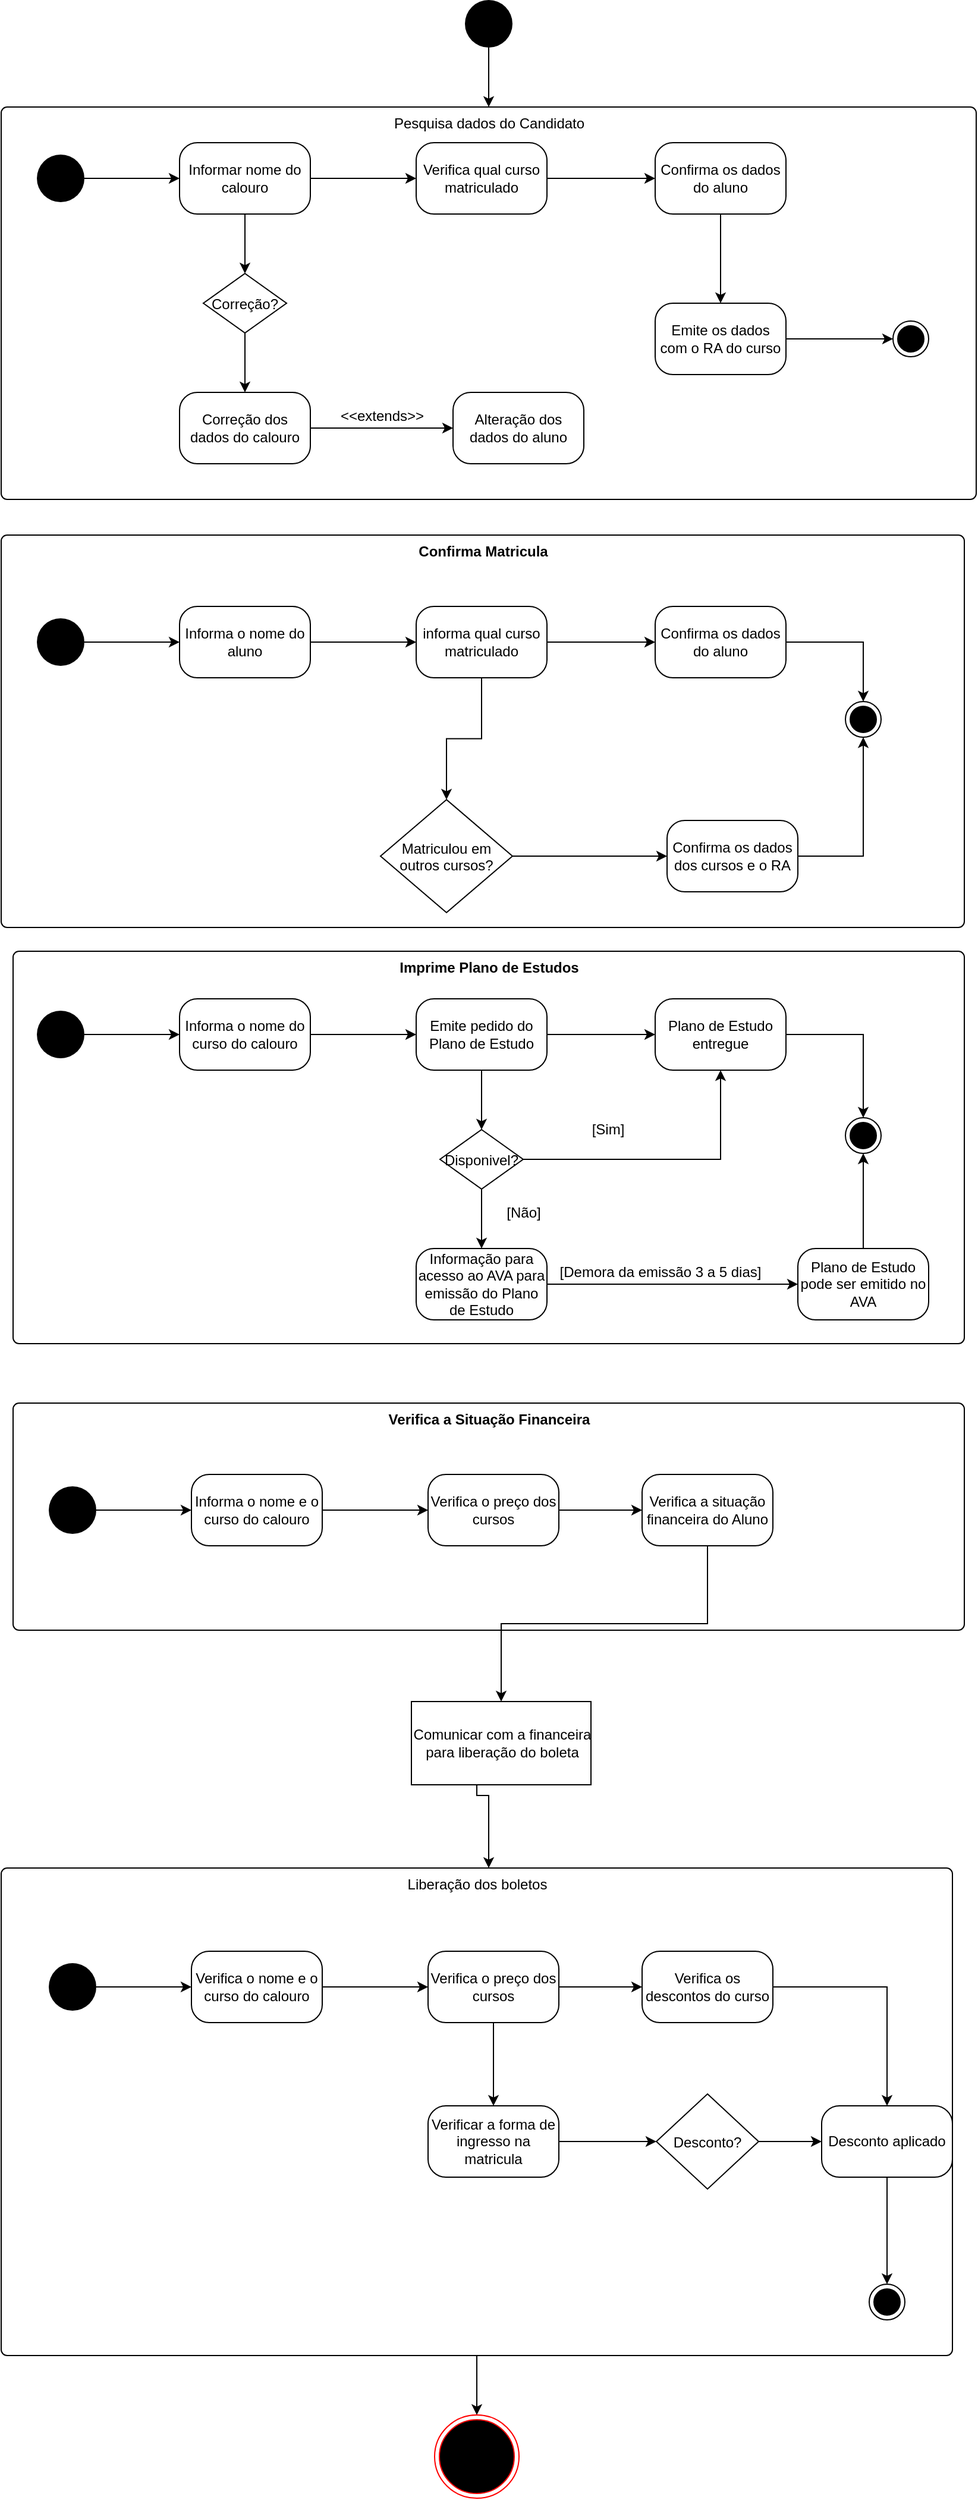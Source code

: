 <mxfile version="13.10.3" type="github"><diagram id="J8qkS4Pi14yt7DTGiGqa" name="Página-1"><mxGraphModel dx="2408" dy="2204" grid="1" gridSize="10" guides="1" tooltips="1" connect="1" arrows="1" fold="1" page="1" pageScale="1" pageWidth="827" pageHeight="1169" math="0" shadow="0"><root><mxCell id="0"/><mxCell id="1" parent="0"/><mxCell id="2c9qPF1bjNW7A1gYTIxu-21" value="Pesquisa dados do Candidato" style="html=1;align=center;verticalAlign=top;rounded=1;absoluteArcSize=1;arcSize=10;dashed=0;" vertex="1" parent="1"><mxGeometry x="414" y="-251" width="820" height="330" as="geometry"/></mxCell><mxCell id="2c9qPF1bjNW7A1gYTIxu-2" style="edgeStyle=orthogonalEdgeStyle;rounded=0;orthogonalLoop=1;jettySize=auto;html=1;exitX=1;exitY=0.5;exitDx=0;exitDy=0;entryX=0;entryY=0.5;entryDx=0;entryDy=0;" edge="1" parent="1" source="2c9qPF1bjNW7A1gYTIxu-1" target="2c9qPF1bjNW7A1gYTIxu-4"><mxGeometry relative="1" as="geometry"><mxPoint x="614" y="-191" as="targetPoint"/></mxGeometry></mxCell><mxCell id="2c9qPF1bjNW7A1gYTIxu-1" value="" style="ellipse;fillColor=#000000;strokeColor=none;" vertex="1" parent="1"><mxGeometry x="444" y="-211" width="40" height="40" as="geometry"/></mxCell><mxCell id="2c9qPF1bjNW7A1gYTIxu-7" style="edgeStyle=orthogonalEdgeStyle;rounded=0;orthogonalLoop=1;jettySize=auto;html=1;exitX=0.5;exitY=1;exitDx=0;exitDy=0;" edge="1" parent="1" source="2c9qPF1bjNW7A1gYTIxu-4" target="2c9qPF1bjNW7A1gYTIxu-5"><mxGeometry relative="1" as="geometry"/></mxCell><mxCell id="2c9qPF1bjNW7A1gYTIxu-12" style="edgeStyle=orthogonalEdgeStyle;rounded=0;orthogonalLoop=1;jettySize=auto;html=1;exitX=1;exitY=0.5;exitDx=0;exitDy=0;entryX=0;entryY=0.5;entryDx=0;entryDy=0;" edge="1" parent="1" source="2c9qPF1bjNW7A1gYTIxu-4" target="2c9qPF1bjNW7A1gYTIxu-10"><mxGeometry relative="1" as="geometry"/></mxCell><mxCell id="2c9qPF1bjNW7A1gYTIxu-4" value="Informar nome do calouro" style="rounded=1;whiteSpace=wrap;html=1;arcSize=25;" vertex="1" parent="1"><mxGeometry x="564" y="-221" width="110" height="60" as="geometry"/></mxCell><mxCell id="2c9qPF1bjNW7A1gYTIxu-8" style="edgeStyle=orthogonalEdgeStyle;rounded=0;orthogonalLoop=1;jettySize=auto;html=1;exitX=0.5;exitY=1;exitDx=0;exitDy=0;entryX=0.5;entryY=0;entryDx=0;entryDy=0;" edge="1" parent="1" source="2c9qPF1bjNW7A1gYTIxu-5" target="2c9qPF1bjNW7A1gYTIxu-6"><mxGeometry relative="1" as="geometry"><mxPoint x="619" y="-1" as="targetPoint"/></mxGeometry></mxCell><mxCell id="2c9qPF1bjNW7A1gYTIxu-5" value="Correção?" style="rhombus;" vertex="1" parent="1"><mxGeometry x="584" y="-111" width="70" height="50" as="geometry"/></mxCell><mxCell id="2c9qPF1bjNW7A1gYTIxu-73" value="" style="edgeStyle=orthogonalEdgeStyle;rounded=0;orthogonalLoop=1;jettySize=auto;html=1;" edge="1" parent="1" source="2c9qPF1bjNW7A1gYTIxu-6" target="2c9qPF1bjNW7A1gYTIxu-72"><mxGeometry relative="1" as="geometry"/></mxCell><mxCell id="2c9qPF1bjNW7A1gYTIxu-6" value="Correção dos dados do calouro" style="rounded=1;whiteSpace=wrap;html=1;arcSize=25;" vertex="1" parent="1"><mxGeometry x="564" y="-11" width="110" height="60" as="geometry"/></mxCell><mxCell id="2c9qPF1bjNW7A1gYTIxu-13" style="edgeStyle=orthogonalEdgeStyle;rounded=0;orthogonalLoop=1;jettySize=auto;html=1;exitX=1;exitY=0.5;exitDx=0;exitDy=0;entryX=0;entryY=0.5;entryDx=0;entryDy=0;" edge="1" parent="1" source="2c9qPF1bjNW7A1gYTIxu-10" target="2c9qPF1bjNW7A1gYTIxu-11"><mxGeometry relative="1" as="geometry"/></mxCell><mxCell id="2c9qPF1bjNW7A1gYTIxu-10" value="Verifica qual curso matriculado" style="rounded=1;whiteSpace=wrap;html=1;arcSize=25;" vertex="1" parent="1"><mxGeometry x="763" y="-221" width="110" height="60" as="geometry"/></mxCell><mxCell id="2c9qPF1bjNW7A1gYTIxu-16" style="edgeStyle=orthogonalEdgeStyle;rounded=0;orthogonalLoop=1;jettySize=auto;html=1;exitX=0.5;exitY=1;exitDx=0;exitDy=0;entryX=0.5;entryY=0;entryDx=0;entryDy=0;" edge="1" parent="1" source="2c9qPF1bjNW7A1gYTIxu-11" target="2c9qPF1bjNW7A1gYTIxu-14"><mxGeometry relative="1" as="geometry"/></mxCell><mxCell id="2c9qPF1bjNW7A1gYTIxu-11" value="Confirma os dados do aluno" style="rounded=1;whiteSpace=wrap;html=1;arcSize=25;" vertex="1" parent="1"><mxGeometry x="964" y="-221" width="110" height="60" as="geometry"/></mxCell><mxCell id="2c9qPF1bjNW7A1gYTIxu-66" value="" style="edgeStyle=orthogonalEdgeStyle;rounded=0;orthogonalLoop=1;jettySize=auto;html=1;" edge="1" parent="1" source="2c9qPF1bjNW7A1gYTIxu-14" target="2c9qPF1bjNW7A1gYTIxu-64"><mxGeometry relative="1" as="geometry"/></mxCell><mxCell id="2c9qPF1bjNW7A1gYTIxu-14" value="Emite os dados com o RA do curso" style="rounded=1;whiteSpace=wrap;html=1;arcSize=25;" vertex="1" parent="1"><mxGeometry x="964" y="-86" width="110" height="60" as="geometry"/></mxCell><mxCell id="2c9qPF1bjNW7A1gYTIxu-20" style="edgeStyle=orthogonalEdgeStyle;rounded=0;orthogonalLoop=1;jettySize=auto;html=1;entryX=0.5;entryY=0;entryDx=0;entryDy=0;" edge="1" parent="1" source="2c9qPF1bjNW7A1gYTIxu-19" target="2c9qPF1bjNW7A1gYTIxu-21"><mxGeometry relative="1" as="geometry"><mxPoint x="913.68" y="-271" as="targetPoint"/></mxGeometry></mxCell><mxCell id="2c9qPF1bjNW7A1gYTIxu-19" value="" style="ellipse;fillColor=#000000;strokeColor=none;" vertex="1" parent="1"><mxGeometry x="804" y="-341" width="40" height="40" as="geometry"/></mxCell><mxCell id="2c9qPF1bjNW7A1gYTIxu-22" value="&lt;b&gt;Imprime Plano de Estudos&lt;/b&gt;" style="html=1;align=center;verticalAlign=top;rounded=1;absoluteArcSize=1;arcSize=10;dashed=0;" vertex="1" parent="1"><mxGeometry x="424" y="459" width="800" height="330" as="geometry"/></mxCell><mxCell id="2c9qPF1bjNW7A1gYTIxu-33" value="" style="edgeStyle=orthogonalEdgeStyle;rounded=0;orthogonalLoop=1;jettySize=auto;html=1;" edge="1" parent="1" source="2c9qPF1bjNW7A1gYTIxu-28" target="2c9qPF1bjNW7A1gYTIxu-29"><mxGeometry relative="1" as="geometry"/></mxCell><mxCell id="2c9qPF1bjNW7A1gYTIxu-28" value="" style="ellipse;fillColor=#000000;strokeColor=none;" vertex="1" parent="1"><mxGeometry x="444" y="509" width="40" height="40" as="geometry"/></mxCell><mxCell id="2c9qPF1bjNW7A1gYTIxu-34" style="edgeStyle=orthogonalEdgeStyle;rounded=0;orthogonalLoop=1;jettySize=auto;html=1;exitX=1;exitY=0.5;exitDx=0;exitDy=0;" edge="1" parent="1" source="2c9qPF1bjNW7A1gYTIxu-29" target="2c9qPF1bjNW7A1gYTIxu-30"><mxGeometry relative="1" as="geometry"/></mxCell><mxCell id="2c9qPF1bjNW7A1gYTIxu-29" value="Informa o nome do curso do calouro" style="rounded=1;whiteSpace=wrap;html=1;arcSize=25;" vertex="1" parent="1"><mxGeometry x="564" y="499" width="110" height="60" as="geometry"/></mxCell><mxCell id="2c9qPF1bjNW7A1gYTIxu-35" style="edgeStyle=orthogonalEdgeStyle;rounded=0;orthogonalLoop=1;jettySize=auto;html=1;exitX=1;exitY=0.5;exitDx=0;exitDy=0;" edge="1" parent="1" source="2c9qPF1bjNW7A1gYTIxu-30" target="2c9qPF1bjNW7A1gYTIxu-31"><mxGeometry relative="1" as="geometry"/></mxCell><mxCell id="2c9qPF1bjNW7A1gYTIxu-38" value="" style="edgeStyle=orthogonalEdgeStyle;rounded=0;orthogonalLoop=1;jettySize=auto;html=1;" edge="1" parent="1" source="2c9qPF1bjNW7A1gYTIxu-30" target="2c9qPF1bjNW7A1gYTIxu-36"><mxGeometry relative="1" as="geometry"/></mxCell><mxCell id="2c9qPF1bjNW7A1gYTIxu-30" value="Emite pedido do Plano de Estudo" style="rounded=1;whiteSpace=wrap;html=1;arcSize=25;" vertex="1" parent="1"><mxGeometry x="763" y="499" width="110" height="60" as="geometry"/></mxCell><mxCell id="2c9qPF1bjNW7A1gYTIxu-70" style="edgeStyle=orthogonalEdgeStyle;rounded=0;orthogonalLoop=1;jettySize=auto;html=1;exitX=1;exitY=0.5;exitDx=0;exitDy=0;entryX=0.5;entryY=0;entryDx=0;entryDy=0;" edge="1" parent="1" source="2c9qPF1bjNW7A1gYTIxu-31" target="2c9qPF1bjNW7A1gYTIxu-62"><mxGeometry relative="1" as="geometry"/></mxCell><mxCell id="2c9qPF1bjNW7A1gYTIxu-31" value="Plano de Estudo entregue" style="rounded=1;whiteSpace=wrap;html=1;arcSize=25;" vertex="1" parent="1"><mxGeometry x="964" y="499" width="110" height="60" as="geometry"/></mxCell><mxCell id="2c9qPF1bjNW7A1gYTIxu-39" value="" style="edgeStyle=orthogonalEdgeStyle;rounded=0;orthogonalLoop=1;jettySize=auto;html=1;" edge="1" parent="1" source="2c9qPF1bjNW7A1gYTIxu-36" target="2c9qPF1bjNW7A1gYTIxu-37"><mxGeometry relative="1" as="geometry"/></mxCell><mxCell id="2c9qPF1bjNW7A1gYTIxu-41" style="edgeStyle=orthogonalEdgeStyle;rounded=0;orthogonalLoop=1;jettySize=auto;html=1;" edge="1" parent="1" source="2c9qPF1bjNW7A1gYTIxu-36" target="2c9qPF1bjNW7A1gYTIxu-31"><mxGeometry relative="1" as="geometry"/></mxCell><mxCell id="2c9qPF1bjNW7A1gYTIxu-36" value="Disponivel?" style="rhombus;" vertex="1" parent="1"><mxGeometry x="783" y="609" width="70" height="50" as="geometry"/></mxCell><mxCell id="2c9qPF1bjNW7A1gYTIxu-47" style="edgeStyle=orthogonalEdgeStyle;rounded=0;orthogonalLoop=1;jettySize=auto;html=1;exitX=1;exitY=0.5;exitDx=0;exitDy=0;entryX=0;entryY=0.5;entryDx=0;entryDy=0;" edge="1" parent="1" source="2c9qPF1bjNW7A1gYTIxu-37" target="2c9qPF1bjNW7A1gYTIxu-43"><mxGeometry relative="1" as="geometry"/></mxCell><mxCell id="2c9qPF1bjNW7A1gYTIxu-37" value="Informação para acesso ao AVA para emissão do Plano de Estudo" style="rounded=1;whiteSpace=wrap;html=1;arcSize=25;" vertex="1" parent="1"><mxGeometry x="763" y="709" width="110" height="60" as="geometry"/></mxCell><mxCell id="2c9qPF1bjNW7A1gYTIxu-40" value="[Não]" style="text;html=1;align=center;verticalAlign=middle;resizable=0;points=[];autosize=1;" vertex="1" parent="1"><mxGeometry x="833" y="669" width="40" height="20" as="geometry"/></mxCell><mxCell id="2c9qPF1bjNW7A1gYTIxu-42" value="[Sim]" style="text;html=1;align=center;verticalAlign=middle;resizable=0;points=[];autosize=1;" vertex="1" parent="1"><mxGeometry x="904" y="599" width="40" height="20" as="geometry"/></mxCell><mxCell id="2c9qPF1bjNW7A1gYTIxu-71" style="edgeStyle=orthogonalEdgeStyle;rounded=0;orthogonalLoop=1;jettySize=auto;html=1;exitX=0.5;exitY=0;exitDx=0;exitDy=0;entryX=0.5;entryY=1;entryDx=0;entryDy=0;" edge="1" parent="1" source="2c9qPF1bjNW7A1gYTIxu-43" target="2c9qPF1bjNW7A1gYTIxu-62"><mxGeometry relative="1" as="geometry"/></mxCell><mxCell id="2c9qPF1bjNW7A1gYTIxu-43" value="Plano de Estudo pode ser emitido no AVA" style="rounded=1;whiteSpace=wrap;html=1;arcSize=25;" vertex="1" parent="1"><mxGeometry x="1084" y="709" width="110" height="60" as="geometry"/></mxCell><mxCell id="2c9qPF1bjNW7A1gYTIxu-45" value="[Demora da emissão 3 a 5 dias]" style="text;html=1;align=center;verticalAlign=middle;resizable=0;points=[];autosize=1;" vertex="1" parent="1"><mxGeometry x="873" y="719" width="190" height="20" as="geometry"/></mxCell><mxCell id="2c9qPF1bjNW7A1gYTIxu-48" value="&lt;b&gt;Confirma Matricula&lt;/b&gt;" style="html=1;align=center;verticalAlign=top;rounded=1;absoluteArcSize=1;arcSize=10;dashed=0;" vertex="1" parent="1"><mxGeometry x="414" y="109" width="810" height="330" as="geometry"/></mxCell><mxCell id="2c9qPF1bjNW7A1gYTIxu-53" style="edgeStyle=orthogonalEdgeStyle;rounded=0;orthogonalLoop=1;jettySize=auto;html=1;entryX=0;entryY=0.5;entryDx=0;entryDy=0;" edge="1" parent="1" source="2c9qPF1bjNW7A1gYTIxu-49" target="2c9qPF1bjNW7A1gYTIxu-50"><mxGeometry relative="1" as="geometry"/></mxCell><mxCell id="2c9qPF1bjNW7A1gYTIxu-49" value="" style="ellipse;fillColor=#000000;strokeColor=none;" vertex="1" parent="1"><mxGeometry x="444" y="179" width="40" height="40" as="geometry"/></mxCell><mxCell id="2c9qPF1bjNW7A1gYTIxu-54" style="edgeStyle=orthogonalEdgeStyle;rounded=0;orthogonalLoop=1;jettySize=auto;html=1;" edge="1" parent="1" source="2c9qPF1bjNW7A1gYTIxu-50" target="2c9qPF1bjNW7A1gYTIxu-51"><mxGeometry relative="1" as="geometry"/></mxCell><mxCell id="2c9qPF1bjNW7A1gYTIxu-50" value="Informa o nome do aluno" style="rounded=1;whiteSpace=wrap;html=1;arcSize=25;" vertex="1" parent="1"><mxGeometry x="564" y="169" width="110" height="60" as="geometry"/></mxCell><mxCell id="2c9qPF1bjNW7A1gYTIxu-55" style="edgeStyle=orthogonalEdgeStyle;rounded=0;orthogonalLoop=1;jettySize=auto;html=1;" edge="1" parent="1" source="2c9qPF1bjNW7A1gYTIxu-51" target="2c9qPF1bjNW7A1gYTIxu-52"><mxGeometry relative="1" as="geometry"/></mxCell><mxCell id="2c9qPF1bjNW7A1gYTIxu-57" style="edgeStyle=orthogonalEdgeStyle;rounded=0;orthogonalLoop=1;jettySize=auto;html=1;entryX=0.5;entryY=0;entryDx=0;entryDy=0;" edge="1" parent="1" source="2c9qPF1bjNW7A1gYTIxu-51" target="2c9qPF1bjNW7A1gYTIxu-56"><mxGeometry relative="1" as="geometry"/></mxCell><mxCell id="2c9qPF1bjNW7A1gYTIxu-51" value="informa qual curso matriculado" style="rounded=1;whiteSpace=wrap;html=1;arcSize=25;" vertex="1" parent="1"><mxGeometry x="763" y="169" width="110" height="60" as="geometry"/></mxCell><mxCell id="2c9qPF1bjNW7A1gYTIxu-67" value="" style="edgeStyle=orthogonalEdgeStyle;rounded=0;orthogonalLoop=1;jettySize=auto;html=1;" edge="1" parent="1" source="2c9qPF1bjNW7A1gYTIxu-52" target="2c9qPF1bjNW7A1gYTIxu-63"><mxGeometry relative="1" as="geometry"/></mxCell><mxCell id="2c9qPF1bjNW7A1gYTIxu-52" value="Confirma os dados do aluno" style="rounded=1;whiteSpace=wrap;html=1;arcSize=25;" vertex="1" parent="1"><mxGeometry x="964" y="169" width="110" height="60" as="geometry"/></mxCell><mxCell id="2c9qPF1bjNW7A1gYTIxu-60" style="edgeStyle=orthogonalEdgeStyle;rounded=0;orthogonalLoop=1;jettySize=auto;html=1;exitX=1;exitY=0.5;exitDx=0;exitDy=0;" edge="1" parent="1" source="2c9qPF1bjNW7A1gYTIxu-56" target="2c9qPF1bjNW7A1gYTIxu-59"><mxGeometry relative="1" as="geometry"/></mxCell><mxCell id="2c9qPF1bjNW7A1gYTIxu-56" value="Matriculou em &#xA;outros cursos?" style="rhombus;" vertex="1" parent="1"><mxGeometry x="733" y="331.5" width="111" height="95" as="geometry"/></mxCell><mxCell id="2c9qPF1bjNW7A1gYTIxu-68" value="" style="edgeStyle=orthogonalEdgeStyle;rounded=0;orthogonalLoop=1;jettySize=auto;html=1;" edge="1" parent="1" source="2c9qPF1bjNW7A1gYTIxu-59" target="2c9qPF1bjNW7A1gYTIxu-63"><mxGeometry relative="1" as="geometry"/></mxCell><mxCell id="2c9qPF1bjNW7A1gYTIxu-59" value="Confirma os dados dos cursos e o RA" style="rounded=1;whiteSpace=wrap;html=1;arcSize=25;" vertex="1" parent="1"><mxGeometry x="974" y="349" width="110" height="60" as="geometry"/></mxCell><mxCell id="2c9qPF1bjNW7A1gYTIxu-62" value="" style="ellipse;html=1;shape=endState;fillColor=#000000;strokeColor=#000000;" vertex="1" parent="1"><mxGeometry x="1124" y="599" width="30" height="30" as="geometry"/></mxCell><mxCell id="2c9qPF1bjNW7A1gYTIxu-63" value="" style="ellipse;html=1;shape=endState;fillColor=#000000;strokeColor=#000000;" vertex="1" parent="1"><mxGeometry x="1124" y="249" width="30" height="30" as="geometry"/></mxCell><mxCell id="2c9qPF1bjNW7A1gYTIxu-64" value="" style="ellipse;html=1;shape=endState;fillColor=#000000;strokeColor=#000000;" vertex="1" parent="1"><mxGeometry x="1164" y="-71" width="30" height="30" as="geometry"/></mxCell><mxCell id="2c9qPF1bjNW7A1gYTIxu-72" value="Alteração dos dados do aluno" style="rounded=1;whiteSpace=wrap;html=1;arcSize=25;" vertex="1" parent="1"><mxGeometry x="794" y="-11" width="110" height="60" as="geometry"/></mxCell><mxCell id="2c9qPF1bjNW7A1gYTIxu-74" value="&amp;lt;&amp;lt;extends&amp;gt;&amp;gt;" style="text;html=1;align=center;verticalAlign=middle;resizable=0;points=[];autosize=1;" vertex="1" parent="1"><mxGeometry x="689" y="-1" width="90" height="20" as="geometry"/></mxCell><mxCell id="2c9qPF1bjNW7A1gYTIxu-75" value="&lt;b&gt;Verifica a Situação Financeira&lt;/b&gt;" style="html=1;align=center;verticalAlign=top;rounded=1;absoluteArcSize=1;arcSize=10;dashed=0;" vertex="1" parent="1"><mxGeometry x="424" y="839" width="800" height="191" as="geometry"/></mxCell><mxCell id="2c9qPF1bjNW7A1gYTIxu-79" value="" style="edgeStyle=orthogonalEdgeStyle;rounded=0;orthogonalLoop=1;jettySize=auto;html=1;" edge="1" parent="1" source="2c9qPF1bjNW7A1gYTIxu-76" target="2c9qPF1bjNW7A1gYTIxu-77"><mxGeometry relative="1" as="geometry"/></mxCell><mxCell id="2c9qPF1bjNW7A1gYTIxu-76" value="" style="ellipse;fillColor=#000000;strokeColor=none;" vertex="1" parent="1"><mxGeometry x="454" y="909" width="40" height="40" as="geometry"/></mxCell><mxCell id="2c9qPF1bjNW7A1gYTIxu-80" value="" style="edgeStyle=orthogonalEdgeStyle;rounded=0;orthogonalLoop=1;jettySize=auto;html=1;" edge="1" parent="1" source="2c9qPF1bjNW7A1gYTIxu-77" target="2c9qPF1bjNW7A1gYTIxu-78"><mxGeometry relative="1" as="geometry"/></mxCell><mxCell id="2c9qPF1bjNW7A1gYTIxu-77" value="Informa o nome e o curso do calouro" style="rounded=1;whiteSpace=wrap;html=1;arcSize=25;" vertex="1" parent="1"><mxGeometry x="574" y="899" width="110" height="60" as="geometry"/></mxCell><mxCell id="2c9qPF1bjNW7A1gYTIxu-83" value="" style="edgeStyle=orthogonalEdgeStyle;rounded=0;orthogonalLoop=1;jettySize=auto;html=1;" edge="1" parent="1" source="2c9qPF1bjNW7A1gYTIxu-78" target="2c9qPF1bjNW7A1gYTIxu-81"><mxGeometry relative="1" as="geometry"/></mxCell><mxCell id="2c9qPF1bjNW7A1gYTIxu-78" value="Verifica o preço dos cursos" style="rounded=1;whiteSpace=wrap;html=1;arcSize=25;" vertex="1" parent="1"><mxGeometry x="773" y="899" width="110" height="60" as="geometry"/></mxCell><mxCell id="2c9qPF1bjNW7A1gYTIxu-85" style="edgeStyle=orthogonalEdgeStyle;rounded=0;orthogonalLoop=1;jettySize=auto;html=1;exitX=0.5;exitY=1;exitDx=0;exitDy=0;entryX=0.5;entryY=0;entryDx=0;entryDy=0;" edge="1" parent="1" source="2c9qPF1bjNW7A1gYTIxu-81" target="2c9qPF1bjNW7A1gYTIxu-95"><mxGeometry relative="1" as="geometry"><mxPoint x="859.0" y="1124.5" as="targetPoint"/></mxGeometry></mxCell><mxCell id="2c9qPF1bjNW7A1gYTIxu-81" value="Verifica a situação financeira do Aluno" style="rounded=1;whiteSpace=wrap;html=1;arcSize=25;" vertex="1" parent="1"><mxGeometry x="953" y="899" width="110" height="60" as="geometry"/></mxCell><mxCell id="2c9qPF1bjNW7A1gYTIxu-94" value="" style="edgeStyle=orthogonalEdgeStyle;rounded=0;orthogonalLoop=1;jettySize=auto;html=1;exitX=0.5;exitY=1;exitDx=0;exitDy=0;" edge="1" parent="1" source="2c9qPF1bjNW7A1gYTIxu-95" target="2c9qPF1bjNW7A1gYTIxu-86"><mxGeometry relative="1" as="geometry"><mxPoint x="759.5" y="1169" as="sourcePoint"/><Array as="points"><mxPoint x="814" y="1169"/><mxPoint x="824" y="1169"/></Array></mxGeometry></mxCell><mxCell id="2c9qPF1bjNW7A1gYTIxu-110" value="" style="edgeStyle=orthogonalEdgeStyle;rounded=0;orthogonalLoop=1;jettySize=auto;html=1;" edge="1" parent="1" source="2c9qPF1bjNW7A1gYTIxu-86" target="2c9qPF1bjNW7A1gYTIxu-98"><mxGeometry relative="1" as="geometry"/></mxCell><mxCell id="2c9qPF1bjNW7A1gYTIxu-86" value="Liberação dos boletos" style="html=1;align=center;verticalAlign=top;rounded=1;absoluteArcSize=1;arcSize=10;dashed=0;" vertex="1" parent="1"><mxGeometry x="414" y="1230" width="800" height="410" as="geometry"/></mxCell><mxCell id="2c9qPF1bjNW7A1gYTIxu-91" value="" style="edgeStyle=orthogonalEdgeStyle;rounded=0;orthogonalLoop=1;jettySize=auto;html=1;" edge="1" parent="1" source="2c9qPF1bjNW7A1gYTIxu-87" target="2c9qPF1bjNW7A1gYTIxu-88"><mxGeometry relative="1" as="geometry"/></mxCell><mxCell id="2c9qPF1bjNW7A1gYTIxu-87" value="" style="ellipse;fillColor=#000000;strokeColor=none;" vertex="1" parent="1"><mxGeometry x="454" y="1310" width="40" height="40" as="geometry"/></mxCell><mxCell id="2c9qPF1bjNW7A1gYTIxu-92" value="" style="edgeStyle=orthogonalEdgeStyle;rounded=0;orthogonalLoop=1;jettySize=auto;html=1;" edge="1" parent="1" source="2c9qPF1bjNW7A1gYTIxu-88" target="2c9qPF1bjNW7A1gYTIxu-89"><mxGeometry relative="1" as="geometry"/></mxCell><mxCell id="2c9qPF1bjNW7A1gYTIxu-88" value="Verifica o nome e o curso do calouro" style="rounded=1;whiteSpace=wrap;html=1;arcSize=25;" vertex="1" parent="1"><mxGeometry x="574" y="1300" width="110" height="60" as="geometry"/></mxCell><mxCell id="2c9qPF1bjNW7A1gYTIxu-93" value="" style="edgeStyle=orthogonalEdgeStyle;rounded=0;orthogonalLoop=1;jettySize=auto;html=1;" edge="1" parent="1" source="2c9qPF1bjNW7A1gYTIxu-89" target="2c9qPF1bjNW7A1gYTIxu-90"><mxGeometry relative="1" as="geometry"/></mxCell><mxCell id="2c9qPF1bjNW7A1gYTIxu-97" value="" style="edgeStyle=orthogonalEdgeStyle;rounded=0;orthogonalLoop=1;jettySize=auto;html=1;" edge="1" parent="1" source="2c9qPF1bjNW7A1gYTIxu-89" target="2c9qPF1bjNW7A1gYTIxu-96"><mxGeometry relative="1" as="geometry"/></mxCell><mxCell id="2c9qPF1bjNW7A1gYTIxu-89" value="Verifica o preço dos cursos" style="rounded=1;whiteSpace=wrap;html=1;arcSize=25;" vertex="1" parent="1"><mxGeometry x="773" y="1300" width="110" height="60" as="geometry"/></mxCell><mxCell id="2c9qPF1bjNW7A1gYTIxu-115" style="edgeStyle=orthogonalEdgeStyle;rounded=0;orthogonalLoop=1;jettySize=auto;html=1;entryX=0.5;entryY=0;entryDx=0;entryDy=0;" edge="1" parent="1" source="2c9qPF1bjNW7A1gYTIxu-90" target="2c9qPF1bjNW7A1gYTIxu-103"><mxGeometry relative="1" as="geometry"/></mxCell><mxCell id="2c9qPF1bjNW7A1gYTIxu-90" value="Verifica os descontos do curso" style="rounded=1;whiteSpace=wrap;html=1;arcSize=25;" vertex="1" parent="1"><mxGeometry x="953" y="1300" width="110" height="60" as="geometry"/></mxCell><mxCell id="2c9qPF1bjNW7A1gYTIxu-95" value="&lt;div&gt;Comunicar com a financeira&lt;/div&gt;&lt;div&gt; para liberação do boleta&lt;/div&gt;" style="html=1;" vertex="1" parent="1"><mxGeometry x="759" y="1090" width="151" height="70" as="geometry"/></mxCell><mxCell id="2c9qPF1bjNW7A1gYTIxu-111" value="" style="edgeStyle=orthogonalEdgeStyle;rounded=0;orthogonalLoop=1;jettySize=auto;html=1;" edge="1" parent="1" source="2c9qPF1bjNW7A1gYTIxu-96" target="2c9qPF1bjNW7A1gYTIxu-104"><mxGeometry relative="1" as="geometry"/></mxCell><mxCell id="2c9qPF1bjNW7A1gYTIxu-96" value="Verificar a forma de ingresso na matricula" style="rounded=1;whiteSpace=wrap;html=1;arcSize=25;" vertex="1" parent="1"><mxGeometry x="773" y="1430" width="110" height="60" as="geometry"/></mxCell><mxCell id="2c9qPF1bjNW7A1gYTIxu-98" value="" style="ellipse;html=1;shape=endState;fillColor=#000000;strokeColor=#ff0000;" vertex="1" parent="1"><mxGeometry x="778.5" y="1690" width="71" height="70" as="geometry"/></mxCell><mxCell id="2c9qPF1bjNW7A1gYTIxu-109" style="edgeStyle=orthogonalEdgeStyle;rounded=0;orthogonalLoop=1;jettySize=auto;html=1;" edge="1" parent="1" source="2c9qPF1bjNW7A1gYTIxu-103" target="2c9qPF1bjNW7A1gYTIxu-108"><mxGeometry relative="1" as="geometry"/></mxCell><mxCell id="2c9qPF1bjNW7A1gYTIxu-103" value="Desconto aplicado" style="rounded=1;whiteSpace=wrap;html=1;arcSize=25;" vertex="1" parent="1"><mxGeometry x="1104" y="1430" width="110" height="60" as="geometry"/></mxCell><mxCell id="2c9qPF1bjNW7A1gYTIxu-112" style="edgeStyle=orthogonalEdgeStyle;rounded=0;orthogonalLoop=1;jettySize=auto;html=1;exitX=1;exitY=0.5;exitDx=0;exitDy=0;" edge="1" parent="1" source="2c9qPF1bjNW7A1gYTIxu-104" target="2c9qPF1bjNW7A1gYTIxu-103"><mxGeometry relative="1" as="geometry"/></mxCell><mxCell id="2c9qPF1bjNW7A1gYTIxu-104" value="Desconto?" style="rhombus;" vertex="1" parent="1"><mxGeometry x="965" y="1420" width="86" height="80" as="geometry"/></mxCell><mxCell id="2c9qPF1bjNW7A1gYTIxu-108" value="" style="ellipse;html=1;shape=endState;fillColor=#000000;strokeColor=#000000;" vertex="1" parent="1"><mxGeometry x="1144" y="1580" width="30" height="30" as="geometry"/></mxCell></root></mxGraphModel></diagram></mxfile>